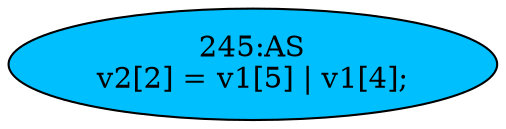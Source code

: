 strict digraph "" {
	node [label="\N"];
	"245:AS"	 [ast="<pyverilog.vparser.ast.Assign object at 0x7f40784bd7d0>",
		def_var="['v2']",
		fillcolor=deepskyblue,
		label="245:AS
v2[2] = v1[5] | v1[4];",
		statements="[]",
		style=filled,
		typ=Assign,
		use_var="['v1', 'v1']"];
}
